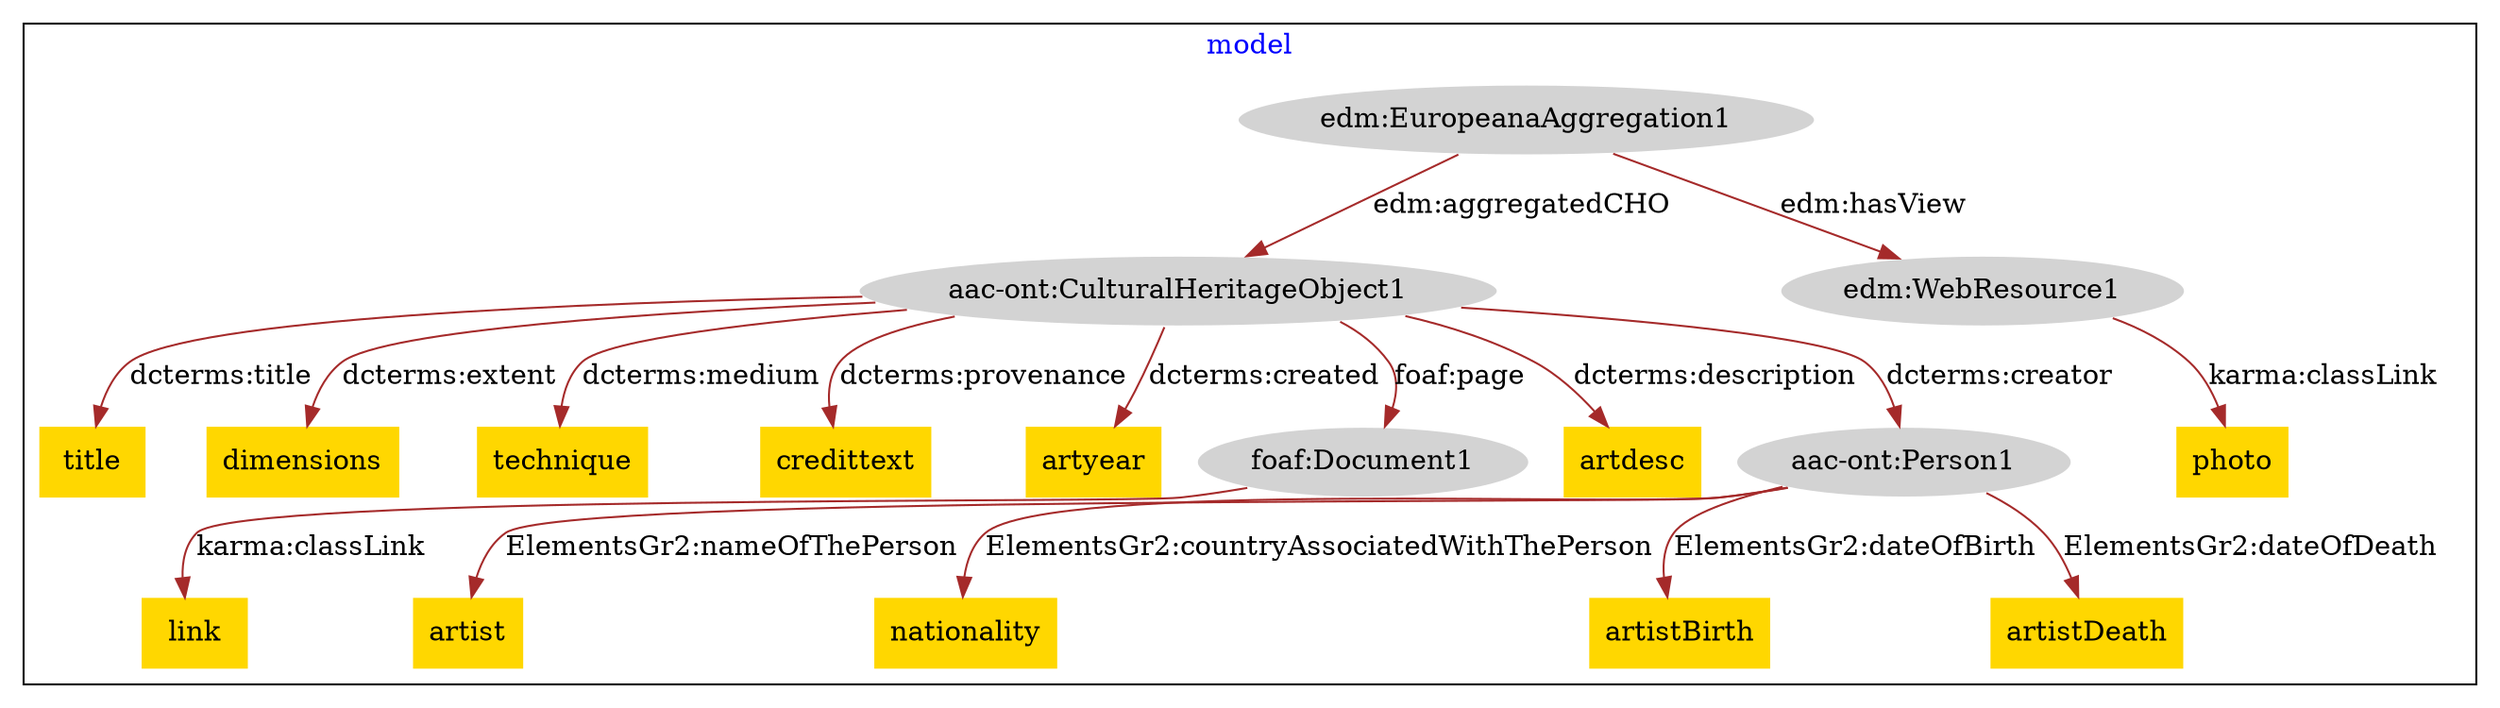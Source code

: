 digraph n0 {
fontcolor="blue"
remincross="true"
subgraph cluster {
label="model"
"aac-ont:CulturalHeritageObject1"[style="filled",color="white",fillcolor="lightgray",label="aac-ont:CulturalHeritageObject1"];
"title"[shape="plaintext",style="filled",fillcolor="gold",label="title"];
"edm:WebResource1"[style="filled",color="white",fillcolor="lightgray",label="edm:WebResource1"];
"photo"[shape="plaintext",style="filled",fillcolor="gold",label="photo"];
"dimensions"[shape="plaintext",style="filled",fillcolor="gold",label="dimensions"];
"technique"[shape="plaintext",style="filled",fillcolor="gold",label="technique"];
"credittext"[shape="plaintext",style="filled",fillcolor="gold",label="credittext"];
"artyear"[shape="plaintext",style="filled",fillcolor="gold",label="artyear"];
"foaf:Document1"[style="filled",color="white",fillcolor="lightgray",label="foaf:Document1"];
"link"[shape="plaintext",style="filled",fillcolor="gold",label="link"];
"artdesc"[shape="plaintext",style="filled",fillcolor="gold",label="artdesc"];
"aac-ont:Person1"[style="filled",color="white",fillcolor="lightgray",label="aac-ont:Person1"];
"artist"[shape="plaintext",style="filled",fillcolor="gold",label="artist"];
"nationality"[shape="plaintext",style="filled",fillcolor="gold",label="nationality"];
"artistBirth"[shape="plaintext",style="filled",fillcolor="gold",label="artistBirth"];
"artistDeath"[shape="plaintext",style="filled",fillcolor="gold",label="artistDeath"];
"edm:EuropeanaAggregation1"[style="filled",color="white",fillcolor="lightgray",label="edm:EuropeanaAggregation1"];
}
"aac-ont:CulturalHeritageObject1" -> "title"[color="brown",fontcolor="black",label="dcterms:title"];
"edm:WebResource1" -> "photo"[color="brown",fontcolor="black",label="karma:classLink"];
"aac-ont:CulturalHeritageObject1" -> "dimensions"[color="brown",fontcolor="black",label="dcterms:extent"];
"aac-ont:CulturalHeritageObject1" -> "technique"[color="brown",fontcolor="black",label="dcterms:medium"];
"aac-ont:CulturalHeritageObject1" -> "credittext"[color="brown",fontcolor="black",label="dcterms:provenance"];
"aac-ont:CulturalHeritageObject1" -> "artyear"[color="brown",fontcolor="black",label="dcterms:created"];
"foaf:Document1" -> "link"[color="brown",fontcolor="black",label="karma:classLink"];
"aac-ont:CulturalHeritageObject1" -> "artdesc"[color="brown",fontcolor="black",label="dcterms:description"];
"aac-ont:Person1" -> "artist"[color="brown",fontcolor="black",label="ElementsGr2:nameOfThePerson"];
"aac-ont:Person1" -> "nationality"[color="brown",fontcolor="black",label="ElementsGr2:countryAssociatedWithThePerson"];
"aac-ont:Person1" -> "artistBirth"[color="brown",fontcolor="black",label="ElementsGr2:dateOfBirth"];
"aac-ont:Person1" -> "artistDeath"[color="brown",fontcolor="black",label="ElementsGr2:dateOfDeath"];
"edm:EuropeanaAggregation1" -> "aac-ont:CulturalHeritageObject1"[color="brown",fontcolor="black",label="edm:aggregatedCHO"];
"edm:EuropeanaAggregation1" -> "edm:WebResource1"[color="brown",fontcolor="black",label="edm:hasView"];
"aac-ont:CulturalHeritageObject1" -> "aac-ont:Person1"[color="brown",fontcolor="black",label="dcterms:creator"];
"aac-ont:CulturalHeritageObject1" -> "foaf:Document1"[color="brown",fontcolor="black",label="foaf:page"];
}
